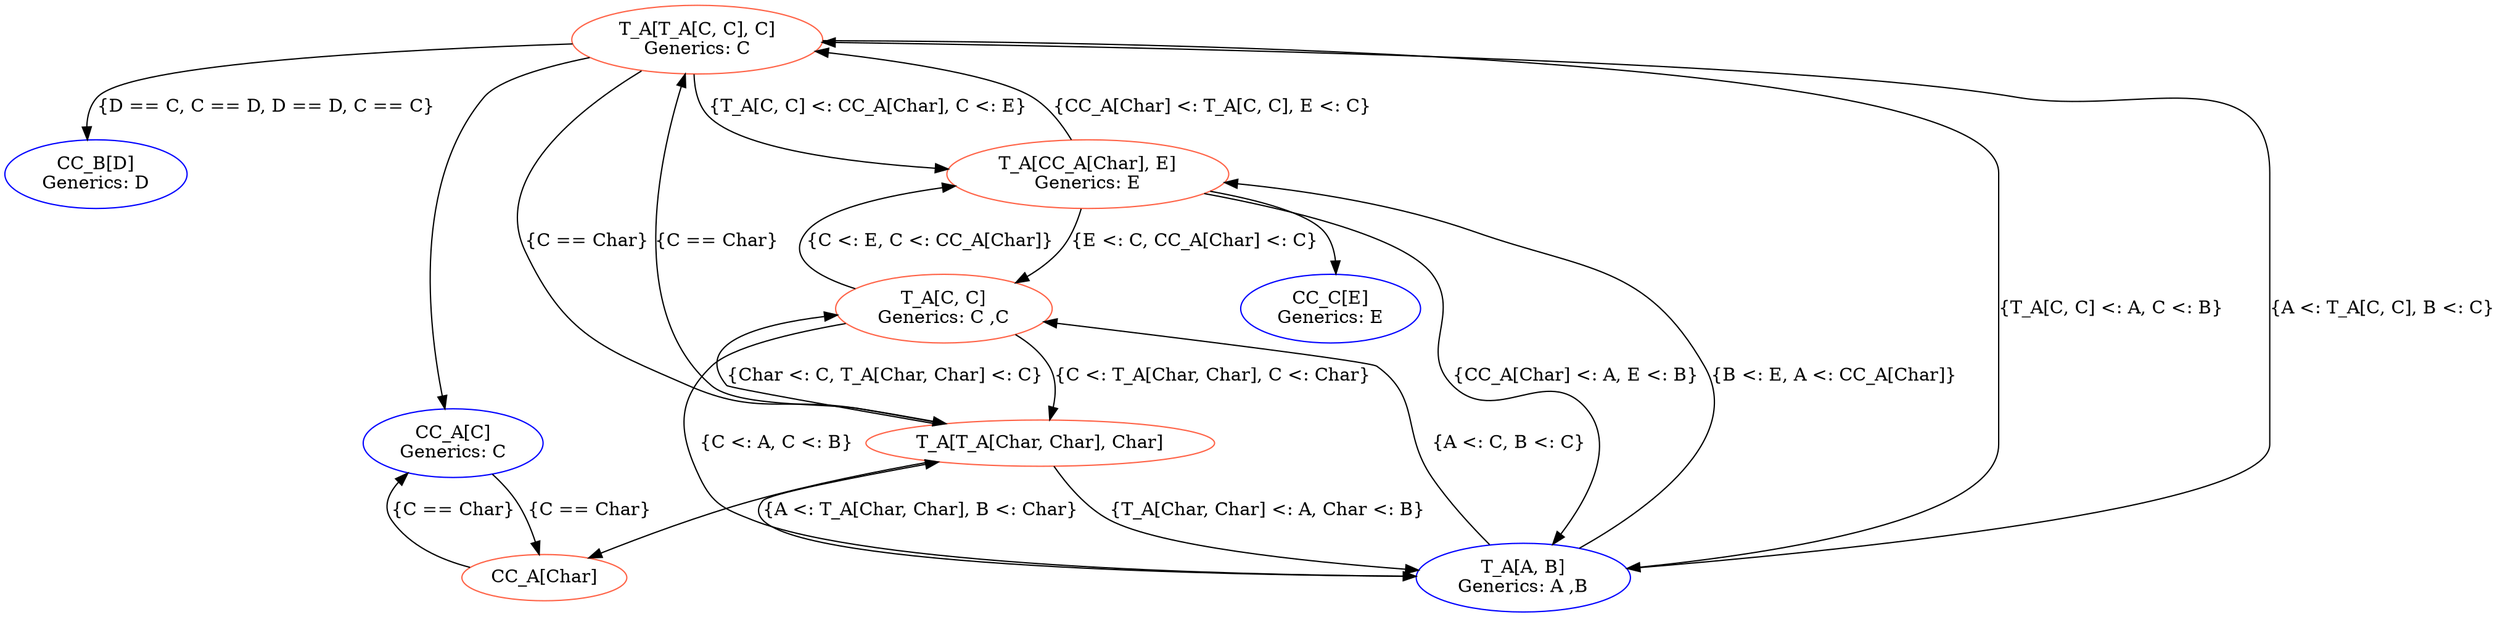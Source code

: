 strict digraph Type_Graph {
  3[label="CC_B[D]
Generics: D"]
  3[color= "blue"]
  8[label="T_A[C, C]
Generics: C ,C"]
  8[color= "tomato"]
  2[label="CC_A[C]
Generics: C"]
  2[color= "blue"]
  1[label="T_A[T_A[C, C], C]
Generics: C"]
  1[color= "tomato"]
  4[label="T_A[CC_A[Char], E]
Generics: E"]
  4[color= "tomato"]
  5[label="CC_C[E]
Generics: E"]
  5[color= "blue"]
  6[label="CC_A[Char]"]
  6[color= "tomato"]
  0[label="T_A[A, B]
Generics: A ,B"]
  0[color= "blue"]
  7[label="T_A[T_A[Char, Char], Char]"]
  7[color= "tomato"]
  1 -> 2
  7 -> 0 [label= "{T_A[Char, Char] <: A, Char <: B}
"]
  4 -> 5
  4 -> 8 [label= "{E <: C, CC_A[Char] <: C}
"]
  0 -> 1 [label= "{A <: T_A[C, C], B <: C}
"]
  1 -> 0 [label= "{T_A[C, C] <: A, C <: B}
"]
  0 -> 4 [label= "{B <: E, A <: CC_A[Char]}
"]
  1 -> 2
  4 -> 0 [label= "{CC_A[Char] <: A, E <: B}
"]
  0 -> 7 [label= "{A <: T_A[Char, Char], B <: Char}
"]
  0 -> 8 [label= "{A <: C, B <: C}
"]
  1 -> 3 [label= "{D == C, C == D, D == D, C == C}
"]
  4 -> 1 [label= "{CC_A[Char] <: T_A[C, C], E <: C}
"]
  4 -> 5
  7 -> 1 [label= "{C == Char}
"]
  6 -> 2 [label= "{C == Char}
"]
  2 -> 6 [label= "{C == Char}
"]
  7 -> 6
  8 -> 7 [label= "{C <: T_A[Char, Char], C <: Char}
"]
  7 -> 6
  1 -> 4 [label= "{T_A[C, C] <: CC_A[Char], C <: E}
"]
  1 -> 7 [label= "{C == Char}
"]
  8 -> 0 [label= "{C <: A, C <: B}
"]
  8 -> 4 [label= "{C <: E, C <: CC_A[Char]}
"]
  7 -> 8 [label= "{Char <: C, T_A[Char, Char] <: C}
"]
}
